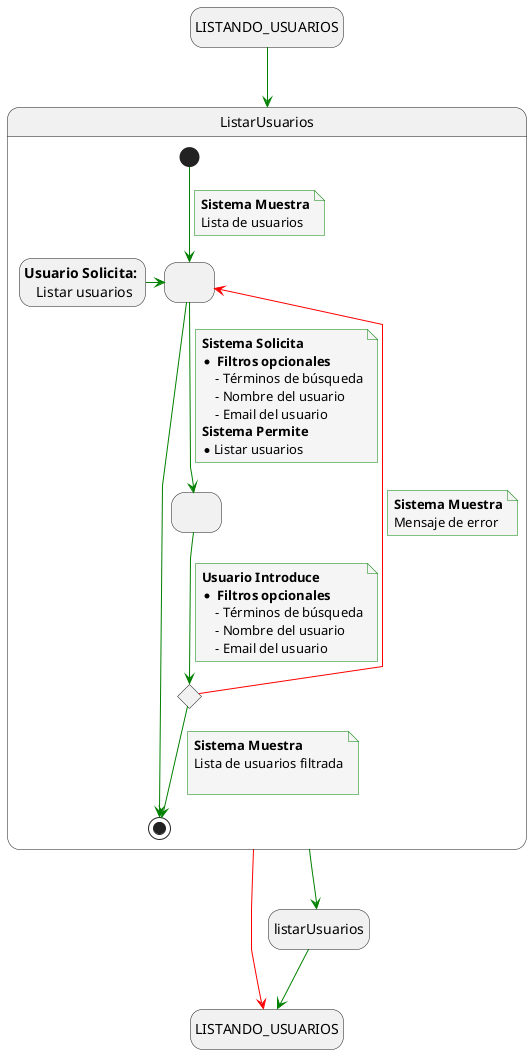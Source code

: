 @startuml listar_usuarios
skinparam {
    NoteBackgroundColor #whiteSmoke
    ArrowColor #green
    NoteBorderColor #green
    linetype polyline
}

hide empty description

state startState as "LISTANDO_USUARIOS"
state endState as "LISTANDO_USUARIOS"

startState --> ListarUsuarios

ListarUsuarios --> listarUsuarios
listarUsuarios --> endState

ListarUsuarios -[#red]-> endState

state ListarUsuarios {
    state solicitudFiltros as " "
    state envioFiltros as " "
    state revisionFiltrosEnviados <<choice>>
    state usuarioSolicita as "<b>Usuario Solicita:</b> \n Listar usuarios"

    usuarioSolicita -> solicitudFiltros
    [*] --> solicitudFiltros
    note on link
        <b>Sistema Muestra</b>
        Lista de usuarios
    end note

    solicitudFiltros -r-> [*]
    

    solicitudFiltros --> envioFiltros
    note on link
        <b>Sistema Solicita</b>
        * <b> Filtros opcionales </b>
            - Términos de búsqueda
            - Nombre del usuario
            - Email del usuario
        <b>Sistema Permite</b>
        * Listar usuarios
    end note

    envioFiltros --> revisionFiltrosEnviados
    note on link
        <b>Usuario Introduce</b>
        * <b> Filtros opcionales </b>
            - Términos de búsqueda
            - Nombre del usuario
            - Email del usuario
    end note

    revisionFiltrosEnviados -[#red]-> solicitudFiltros
    note on link
        <b>Sistema Muestra</b>
        Mensaje de error
    end note

    revisionFiltrosEnviados --> [*]
    note on link
        <b>Sistema Muestra</b>
        Lista de usuarios filtrada

    end note
}
@enduml